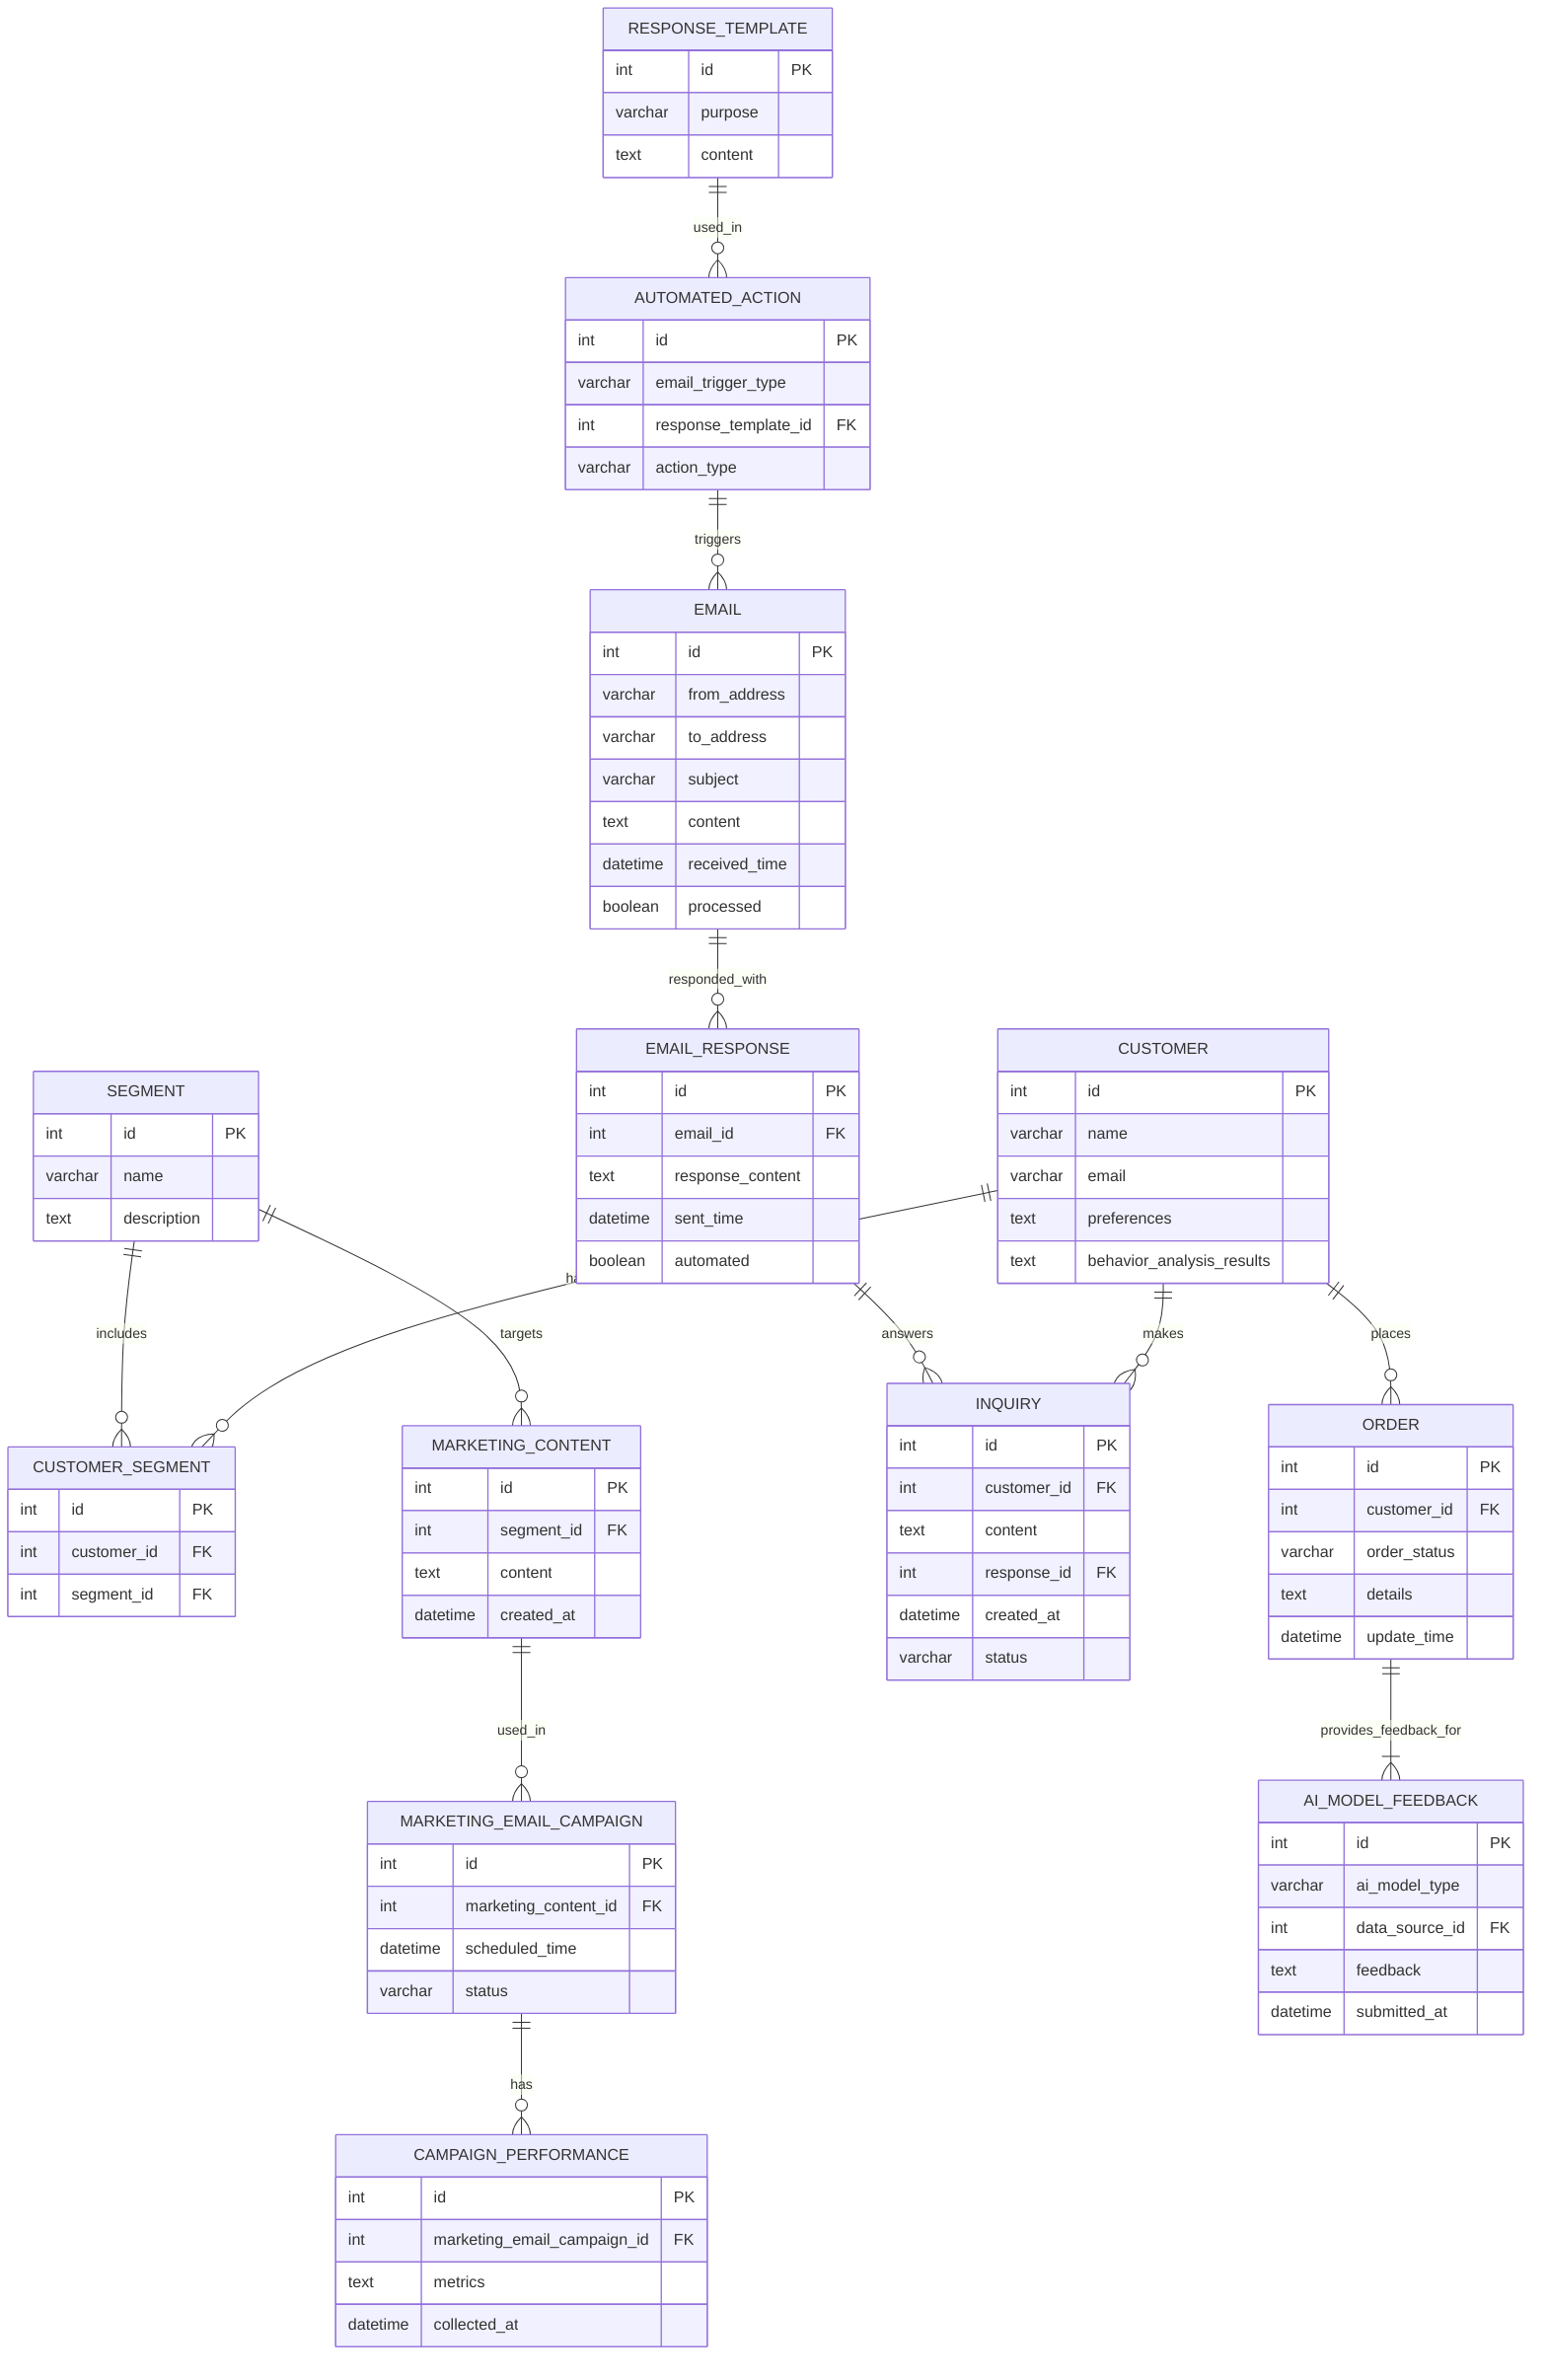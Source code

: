 erDiagram
    CUSTOMER ||--o{ CUSTOMER_SEGMENT : "has"
    CUSTOMER ||--o{ ORDER : "places"
    CUSTOMER ||--o{ INQUIRY : "makes"
    SEGMENT ||--o{ CUSTOMER_SEGMENT : "includes"
    SEGMENT ||--o{ MARKETING_CONTENT : "targets"
    MARKETING_CONTENT ||--o{ MARKETING_EMAIL_CAMPAIGN : "used_in"
    MARKETING_EMAIL_CAMPAIGN ||--o{ CAMPAIGN_PERFORMANCE : "has"
    RESPONSE_TEMPLATE ||--o{ AUTOMATED_ACTION : "used_in"
    EMAIL ||--o{ EMAIL_RESPONSE : "responded_with"
    EMAIL_RESPONSE ||--o{ INQUIRY : "answers"
    AUTOMATED_ACTION ||--o{ EMAIL : "triggers"
    ORDER ||--|{ AI_MODEL_FEEDBACK : "provides_feedback_for"
    
    CUSTOMER {
        int id PK
        varchar name
        varchar email
        text preferences 
        text behavior_analysis_results
    }
    SEGMENT {
        int id PK
        varchar name
        text description
    }
    CUSTOMER_SEGMENT {
        int id PK
        int customer_id FK
        int segment_id FK
    }
    MARKETING_CONTENT {
        int id PK
        int segment_id FK
        text content
        datetime created_at
    }
    MARKETING_EMAIL_CAMPAIGN {
        int id PK
        int marketing_content_id FK
        datetime scheduled_time
        varchar status
    }
    RESPONSE_TEMPLATE {
        int id PK
        varchar purpose
        text content
    }
    AUTOMATED_ACTION {
        int id PK
        varchar email_trigger_type
        int response_template_id FK
        varchar action_type
    }
    ORDER {
        int id PK
        int customer_id FK
        varchar order_status
        text details
        datetime update_time
    }
    EMAIL {
        int id PK
        varchar from_address
        varchar to_address
        varchar subject
        text content
        datetime received_time
        boolean processed
    }
    EMAIL_RESPONSE {
        int id PK
        int email_id FK
        text response_content
        datetime sent_time
        boolean automated
    }
    INQUIRY {
        int id PK
        int customer_id FK
        text content
        int response_id FK
        datetime created_at
        varchar status
    }
    CAMPAIGN_PERFORMANCE {
        int id PK
        int marketing_email_campaign_id FK
        text metrics
        datetime collected_at
    }
    AI_MODEL_FEEDBACK {
        int id PK
        varchar ai_model_type
        int data_source_id FK
        text feedback
        datetime submitted_at
    }